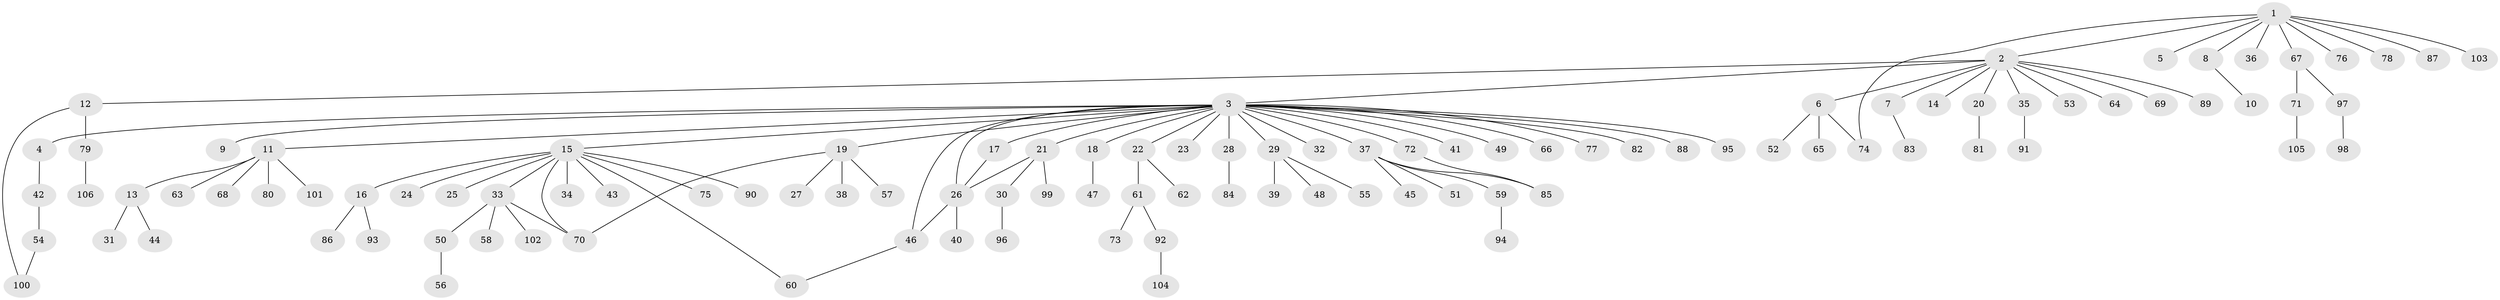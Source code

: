 // Generated by graph-tools (version 1.1) at 2025/26/03/09/25 03:26:03]
// undirected, 106 vertices, 114 edges
graph export_dot {
graph [start="1"]
  node [color=gray90,style=filled];
  1;
  2;
  3;
  4;
  5;
  6;
  7;
  8;
  9;
  10;
  11;
  12;
  13;
  14;
  15;
  16;
  17;
  18;
  19;
  20;
  21;
  22;
  23;
  24;
  25;
  26;
  27;
  28;
  29;
  30;
  31;
  32;
  33;
  34;
  35;
  36;
  37;
  38;
  39;
  40;
  41;
  42;
  43;
  44;
  45;
  46;
  47;
  48;
  49;
  50;
  51;
  52;
  53;
  54;
  55;
  56;
  57;
  58;
  59;
  60;
  61;
  62;
  63;
  64;
  65;
  66;
  67;
  68;
  69;
  70;
  71;
  72;
  73;
  74;
  75;
  76;
  77;
  78;
  79;
  80;
  81;
  82;
  83;
  84;
  85;
  86;
  87;
  88;
  89;
  90;
  91;
  92;
  93;
  94;
  95;
  96;
  97;
  98;
  99;
  100;
  101;
  102;
  103;
  104;
  105;
  106;
  1 -- 2;
  1 -- 5;
  1 -- 8;
  1 -- 36;
  1 -- 67;
  1 -- 74;
  1 -- 76;
  1 -- 78;
  1 -- 87;
  1 -- 103;
  2 -- 3;
  2 -- 6;
  2 -- 7;
  2 -- 12;
  2 -- 14;
  2 -- 20;
  2 -- 35;
  2 -- 53;
  2 -- 64;
  2 -- 69;
  2 -- 89;
  3 -- 4;
  3 -- 9;
  3 -- 11;
  3 -- 15;
  3 -- 17;
  3 -- 18;
  3 -- 19;
  3 -- 21;
  3 -- 22;
  3 -- 23;
  3 -- 26;
  3 -- 28;
  3 -- 29;
  3 -- 32;
  3 -- 37;
  3 -- 41;
  3 -- 46;
  3 -- 49;
  3 -- 66;
  3 -- 72;
  3 -- 77;
  3 -- 82;
  3 -- 88;
  3 -- 95;
  4 -- 42;
  6 -- 52;
  6 -- 65;
  6 -- 74;
  7 -- 83;
  8 -- 10;
  11 -- 13;
  11 -- 63;
  11 -- 68;
  11 -- 80;
  11 -- 101;
  12 -- 79;
  12 -- 100;
  13 -- 31;
  13 -- 44;
  15 -- 16;
  15 -- 24;
  15 -- 25;
  15 -- 33;
  15 -- 34;
  15 -- 43;
  15 -- 60;
  15 -- 70;
  15 -- 75;
  15 -- 90;
  16 -- 86;
  16 -- 93;
  17 -- 26;
  18 -- 47;
  19 -- 27;
  19 -- 38;
  19 -- 57;
  19 -- 70;
  20 -- 81;
  21 -- 26;
  21 -- 30;
  21 -- 99;
  22 -- 61;
  22 -- 62;
  26 -- 40;
  26 -- 46;
  28 -- 84;
  29 -- 39;
  29 -- 48;
  29 -- 55;
  30 -- 96;
  33 -- 50;
  33 -- 58;
  33 -- 70;
  33 -- 102;
  35 -- 91;
  37 -- 45;
  37 -- 51;
  37 -- 59;
  37 -- 85;
  42 -- 54;
  46 -- 60;
  50 -- 56;
  54 -- 100;
  59 -- 94;
  61 -- 73;
  61 -- 92;
  67 -- 71;
  67 -- 97;
  71 -- 105;
  72 -- 85;
  79 -- 106;
  92 -- 104;
  97 -- 98;
}
